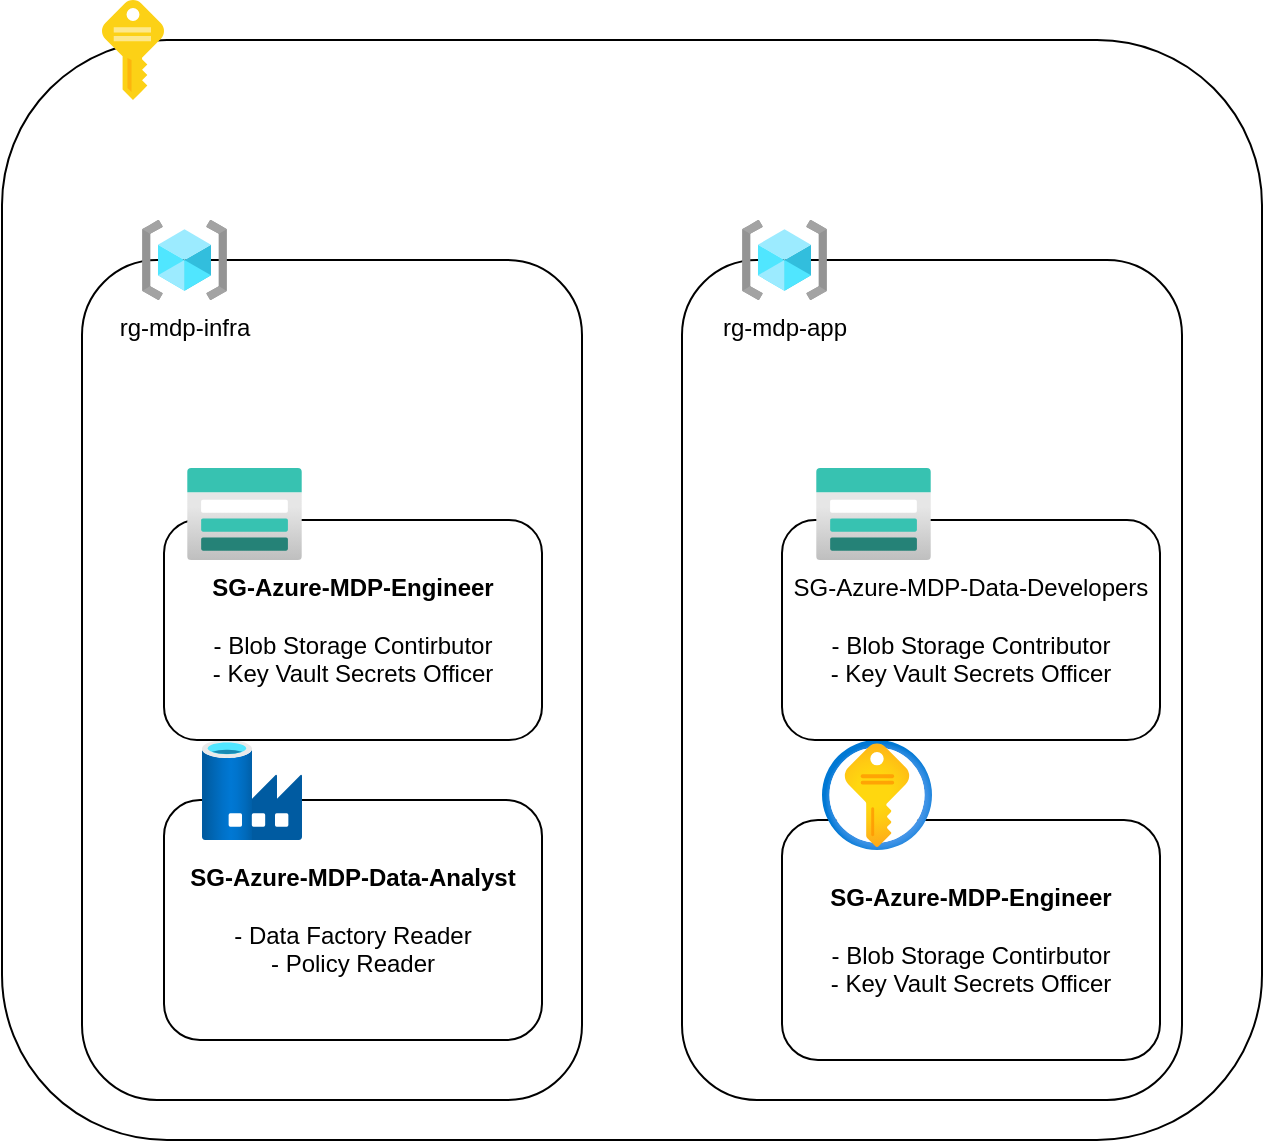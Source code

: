 <mxfile version="21.6.8" type="github">
  <diagram name="Page-1" id="C-AgzObuSpGEJH9MZPCi">
    <mxGraphModel dx="1619" dy="764" grid="1" gridSize="10" guides="1" tooltips="1" connect="1" arrows="1" fold="1" page="1" pageScale="1" pageWidth="1169" pageHeight="827" math="0" shadow="0">
      <root>
        <mxCell id="0" />
        <mxCell id="1" parent="0" />
        <mxCell id="tQHCMrDT34ir8bHBtCiH-1" value="" style="rounded=1;whiteSpace=wrap;html=1;" vertex="1" parent="1">
          <mxGeometry x="120" y="200" width="630" height="550" as="geometry" />
        </mxCell>
        <mxCell id="tQHCMrDT34ir8bHBtCiH-2" value="" style="image;sketch=0;aspect=fixed;html=1;points=[];align=center;fontSize=12;image=img/lib/mscae/Key.svg;" vertex="1" parent="1">
          <mxGeometry x="170" y="180" width="31" height="50" as="geometry" />
        </mxCell>
        <mxCell id="tQHCMrDT34ir8bHBtCiH-3" value="" style="rounded=1;whiteSpace=wrap;html=1;" vertex="1" parent="1">
          <mxGeometry x="160" y="310" width="250" height="420" as="geometry" />
        </mxCell>
        <mxCell id="tQHCMrDT34ir8bHBtCiH-4" value="" style="rounded=1;whiteSpace=wrap;html=1;" vertex="1" parent="1">
          <mxGeometry x="460" y="310" width="250" height="420" as="geometry" />
        </mxCell>
        <mxCell id="tQHCMrDT34ir8bHBtCiH-5" value="rg-mdp-infra" style="image;aspect=fixed;html=1;points=[];align=center;fontSize=12;image=img/lib/azure2/general/Resource_Groups.svg;" vertex="1" parent="1">
          <mxGeometry x="190" y="290" width="42.5" height="40" as="geometry" />
        </mxCell>
        <mxCell id="tQHCMrDT34ir8bHBtCiH-6" value="rg-mdp-app" style="image;aspect=fixed;html=1;points=[];align=center;fontSize=12;image=img/lib/azure2/general/Resource_Groups.svg;" vertex="1" parent="1">
          <mxGeometry x="490" y="290" width="42.5" height="40" as="geometry" />
        </mxCell>
        <mxCell id="tQHCMrDT34ir8bHBtCiH-10" value="&lt;b&gt;SG-Azure-MDP-Data-Analyst&lt;/b&gt;&lt;br&gt;&lt;br&gt;- Data Factory Reader&lt;br&gt;- Policy Reader" style="rounded=1;whiteSpace=wrap;html=1;" vertex="1" parent="1">
          <mxGeometry x="201" y="580" width="189" height="120" as="geometry" />
        </mxCell>
        <mxCell id="tQHCMrDT34ir8bHBtCiH-7" value="" style="image;aspect=fixed;html=1;points=[];align=center;fontSize=12;image=img/lib/azure2/databases/Data_Factory.svg;" vertex="1" parent="1">
          <mxGeometry x="220" y="550" width="50" height="50" as="geometry" />
        </mxCell>
        <mxCell id="tQHCMrDT34ir8bHBtCiH-11" value="&lt;b&gt;SG-Azure-MDP-Engineer&lt;/b&gt;&lt;br&gt;&lt;br&gt;- Blob Storage Contirbutor&lt;br&gt;-&amp;nbsp;Key Vault Secrets Officer" style="rounded=1;whiteSpace=wrap;html=1;" vertex="1" parent="1">
          <mxGeometry x="510" y="590" width="189" height="120" as="geometry" />
        </mxCell>
        <mxCell id="tQHCMrDT34ir8bHBtCiH-9" value="" style="image;aspect=fixed;html=1;points=[];align=center;fontSize=12;image=img/lib/azure2/security/Key_Vaults.svg;" vertex="1" parent="1">
          <mxGeometry x="530" y="550" width="55" height="55" as="geometry" />
        </mxCell>
        <mxCell id="tQHCMrDT34ir8bHBtCiH-14" value="SG-Azure-MDP-Data-Developers&lt;br&gt;&lt;br&gt;- Blob Storage Contributor&lt;br&gt;- Key Vault Secrets Officer" style="rounded=1;whiteSpace=wrap;html=1;" vertex="1" parent="1">
          <mxGeometry x="510" y="440" width="189" height="110" as="geometry" />
        </mxCell>
        <mxCell id="tQHCMrDT34ir8bHBtCiH-13" value="&lt;b&gt;SG-Azure-MDP-Engineer&lt;/b&gt;&lt;br&gt;&lt;br&gt;- Blob Storage Contirbutor&lt;br style=&quot;border-color: var(--border-color);&quot;&gt;-&amp;nbsp;Key Vault Secrets Officer" style="rounded=1;whiteSpace=wrap;html=1;" vertex="1" parent="1">
          <mxGeometry x="201" y="440" width="189" height="110" as="geometry" />
        </mxCell>
        <mxCell id="tQHCMrDT34ir8bHBtCiH-12" value="" style="image;aspect=fixed;html=1;points=[];align=center;fontSize=12;image=img/lib/azure2/storage/Storage_Accounts.svg;" vertex="1" parent="1">
          <mxGeometry x="212.5" y="414" width="57.5" height="46" as="geometry" />
        </mxCell>
        <mxCell id="tQHCMrDT34ir8bHBtCiH-15" value="" style="image;aspect=fixed;html=1;points=[];align=center;fontSize=12;image=img/lib/azure2/storage/Storage_Accounts.svg;" vertex="1" parent="1">
          <mxGeometry x="527" y="414" width="57.5" height="46" as="geometry" />
        </mxCell>
      </root>
    </mxGraphModel>
  </diagram>
</mxfile>
